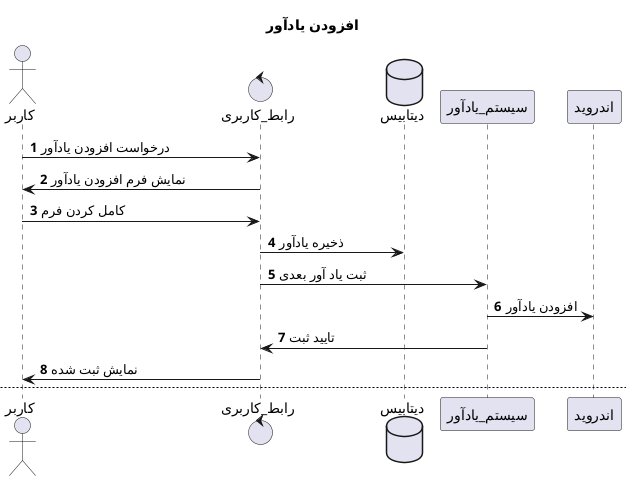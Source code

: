 @startuml
title افزودن یادآور
autonumber
actor کاربر
control رابط_کاربری
کاربر -> رابط_کاربری : درخواست افزودن یادآور
رابط_کاربری -> کاربر : نمایش فرم افزودن یادآور
کاربر -> رابط_کاربری : کامل کردن فرم

database دیتابیس
رابط_کاربری -> دیتابیس : ذخیره یادآور
رابط_کاربری -> سیستم_یادآور : ثبت یاد آور بعدی
سیستم_یادآور -> اندروید : افزودن یادآور
سیستم_یادآور -> رابط_کاربری : تایید ثبت
رابط_کاربری -> کاربر : نمایش ثبت شده

newpage باز کردن نرم افزار
کاربر -> رابط_کاربری : کلیک بر آیکون برنامه
رابط_کاربری -> دیتابیس : درخواست یادآور ها
دیتابیس -> رابط_کاربری : ارسال یادآور ها
رابط_کاربری -> کاربر : نمایش صفحه اصلی (لیست یادآور ها)


newpage باز کردن نرم افزار



newpage باز کردن نرم افزار



newpage باز کردن نرم افزار



newpage باز کردن نرم افزار



newpage باز کردن نرم افزار



newpage باز کردن نرم افزار

@enduml